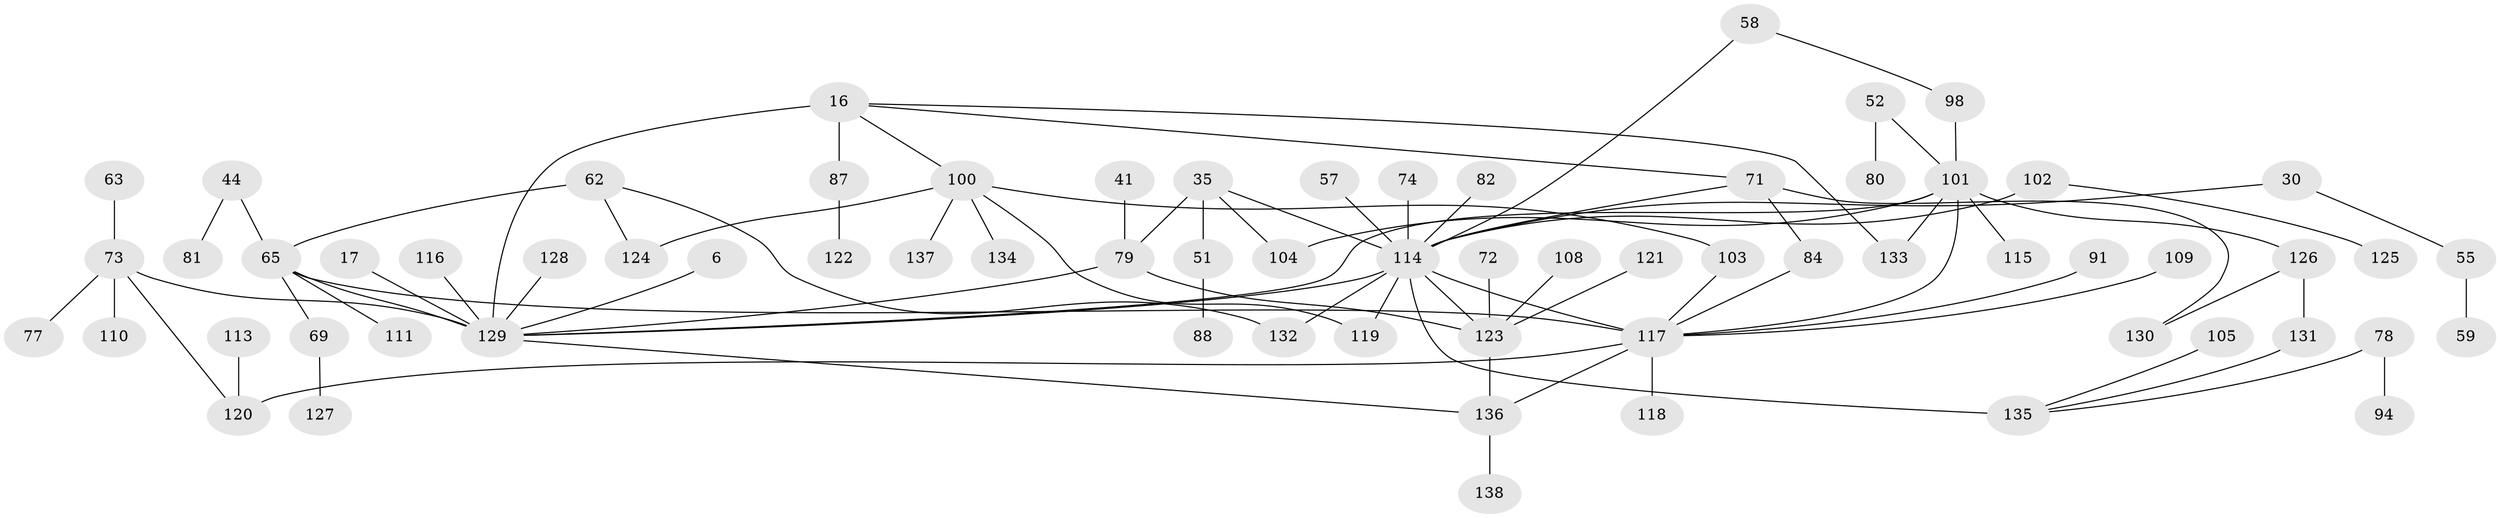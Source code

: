 // original degree distribution, {3: 0.21014492753623187, 8: 0.007246376811594203, 7: 0.014492753623188406, 6: 0.021739130434782608, 4: 0.07246376811594203, 1: 0.2753623188405797, 5: 0.06521739130434782, 2: 0.3333333333333333}
// Generated by graph-tools (version 1.1) at 2025/41/03/09/25 04:41:11]
// undirected, 69 vertices, 86 edges
graph export_dot {
graph [start="1"]
  node [color=gray90,style=filled];
  6;
  16;
  17;
  30;
  35 [super="+14+9"];
  41;
  44;
  51;
  52;
  55;
  57;
  58;
  59;
  62;
  63;
  65 [super="+24+37"];
  69;
  71;
  72;
  73 [super="+42"];
  74;
  77;
  78;
  79 [super="+33"];
  80;
  81;
  82;
  84;
  87;
  88;
  91;
  94;
  98;
  100 [super="+86"];
  101 [super="+66+96"];
  102 [super="+85+46"];
  103;
  104;
  105;
  108;
  109;
  110;
  111;
  113;
  114 [super="+3+27+15"];
  115 [super="+90"];
  116;
  117 [super="+53+83+97+95"];
  118;
  119;
  120 [super="+75+93"];
  121;
  122;
  123 [super="+89+106"];
  124;
  125;
  126 [super="+70"];
  127;
  128;
  129 [super="+56+92+99+112+8"];
  130 [super="+107"];
  131 [super="+48"];
  132;
  133;
  134;
  135 [super="+32"];
  136 [super="+38"];
  137;
  138;
  6 -- 129;
  16 -- 71;
  16 -- 87;
  16 -- 133;
  16 -- 100;
  16 -- 129 [weight=3];
  17 -- 129;
  30 -- 55;
  30 -- 114;
  35 -- 104;
  35 -- 79 [weight=2];
  35 -- 114;
  35 -- 51;
  41 -- 79;
  44 -- 81;
  44 -- 65;
  51 -- 88;
  52 -- 80;
  52 -- 101;
  55 -- 59;
  57 -- 114;
  58 -- 98;
  58 -- 114;
  62 -- 124;
  62 -- 132;
  62 -- 65 [weight=2];
  63 -- 73;
  65 -- 111;
  65 -- 69;
  65 -- 117;
  65 -- 129 [weight=2];
  69 -- 127;
  71 -- 84;
  71 -- 130 [weight=2];
  71 -- 114;
  72 -- 123;
  73 -- 77;
  73 -- 110;
  73 -- 120;
  73 -- 129;
  74 -- 114;
  78 -- 94;
  78 -- 135;
  79 -- 129;
  79 -- 123;
  82 -- 114;
  84 -- 117;
  87 -- 122;
  91 -- 117;
  98 -- 101;
  100 -- 103;
  100 -- 134;
  100 -- 119;
  100 -- 137;
  100 -- 124;
  101 -- 117 [weight=3];
  101 -- 133;
  101 -- 104;
  101 -- 115 [weight=2];
  101 -- 126;
  101 -- 129;
  102 -- 114 [weight=2];
  102 -- 125;
  103 -- 117;
  105 -- 135;
  108 -- 123;
  109 -- 117;
  113 -- 120;
  114 -- 135 [weight=3];
  114 -- 117 [weight=3];
  114 -- 119;
  114 -- 132;
  114 -- 129 [weight=2];
  114 -- 123;
  116 -- 129;
  117 -- 118;
  117 -- 136;
  117 -- 120 [weight=2];
  121 -- 123;
  123 -- 136;
  126 -- 131;
  126 -- 130;
  128 -- 129;
  129 -- 136;
  131 -- 135;
  136 -- 138;
}
